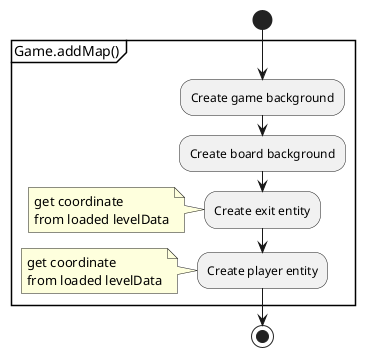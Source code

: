 @startuml
start
partition "Game.addMap()" {
:Create game background;
:Create board background;
:Create exit entity;
note
get coordinate 
from loaded levelData
endnote
:Create player entity;

note
get coordinate 
from loaded levelData
endnote
}
stop
@enduml